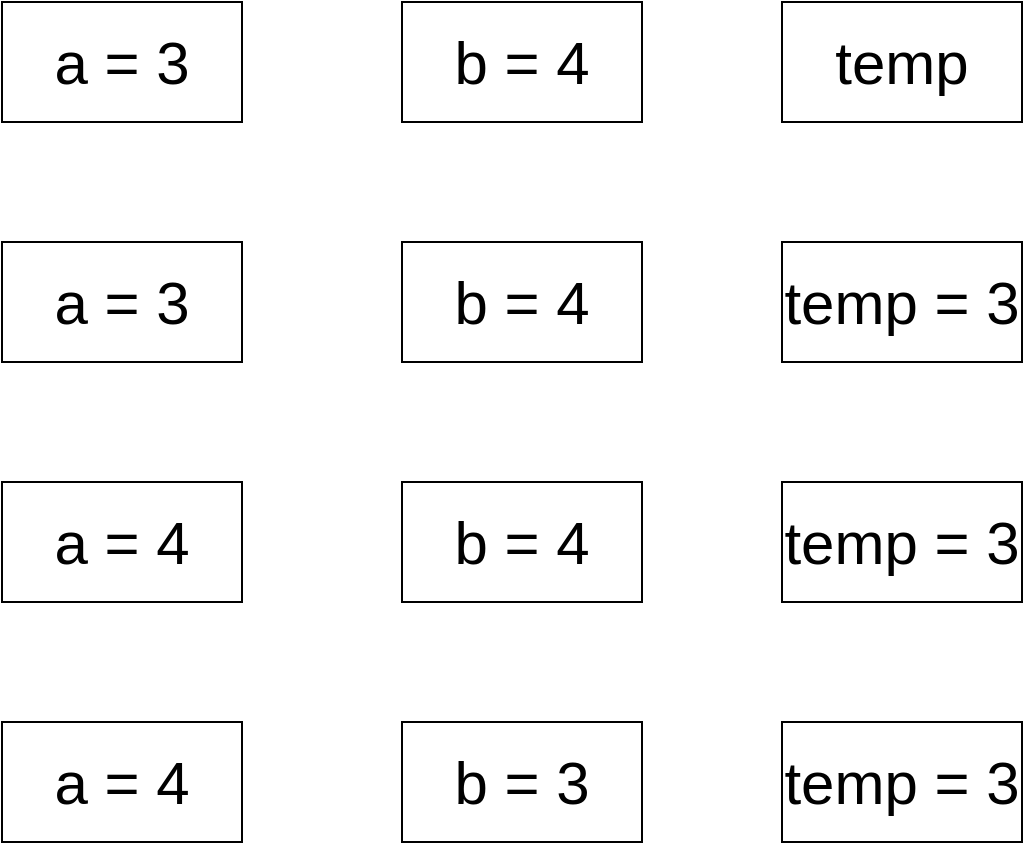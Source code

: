 <mxfile version="20.2.3" type="device"><diagram id="2lqOcl6sgTrcALjDt404" name="Page-1"><mxGraphModel dx="868" dy="450" grid="1" gridSize="10" guides="1" tooltips="1" connect="1" arrows="1" fold="1" page="1" pageScale="1" pageWidth="827" pageHeight="1169" math="0" shadow="0"><root><mxCell id="0"/><mxCell id="1" parent="0"/><mxCell id="5RAurh1eYAD3qJzdlj91-2" value="a = 3" style="rounded=0;whiteSpace=wrap;html=1;fontSize=30;" vertex="1" parent="1"><mxGeometry x="120" y="120" width="120" height="60" as="geometry"/></mxCell><mxCell id="5RAurh1eYAD3qJzdlj91-3" value="b = 4" style="rounded=0;whiteSpace=wrap;html=1;fontSize=30;" vertex="1" parent="1"><mxGeometry x="320" y="120" width="120" height="60" as="geometry"/></mxCell><mxCell id="5RAurh1eYAD3qJzdlj91-6" value="temp" style="rounded=0;whiteSpace=wrap;html=1;fontSize=30;" vertex="1" parent="1"><mxGeometry x="510" y="120" width="120" height="60" as="geometry"/></mxCell><mxCell id="5RAurh1eYAD3qJzdlj91-7" value="a = 3" style="rounded=0;whiteSpace=wrap;html=1;fontSize=30;" vertex="1" parent="1"><mxGeometry x="120" y="240" width="120" height="60" as="geometry"/></mxCell><mxCell id="5RAurh1eYAD3qJzdlj91-8" value="b = 4" style="rounded=0;whiteSpace=wrap;html=1;fontSize=30;" vertex="1" parent="1"><mxGeometry x="320" y="240" width="120" height="60" as="geometry"/></mxCell><mxCell id="5RAurh1eYAD3qJzdlj91-9" value="temp = 3" style="rounded=0;whiteSpace=wrap;html=1;fontSize=30;" vertex="1" parent="1"><mxGeometry x="510" y="240" width="120" height="60" as="geometry"/></mxCell><mxCell id="5RAurh1eYAD3qJzdlj91-10" value="a = 4" style="rounded=0;whiteSpace=wrap;html=1;fontSize=30;" vertex="1" parent="1"><mxGeometry x="120" y="360" width="120" height="60" as="geometry"/></mxCell><mxCell id="5RAurh1eYAD3qJzdlj91-11" value="b = 4" style="rounded=0;whiteSpace=wrap;html=1;fontSize=30;" vertex="1" parent="1"><mxGeometry x="320" y="360" width="120" height="60" as="geometry"/></mxCell><mxCell id="5RAurh1eYAD3qJzdlj91-12" value="temp = 3" style="rounded=0;whiteSpace=wrap;html=1;fontSize=30;" vertex="1" parent="1"><mxGeometry x="510" y="360" width="120" height="60" as="geometry"/></mxCell><mxCell id="5RAurh1eYAD3qJzdlj91-13" value="a = 4" style="rounded=0;whiteSpace=wrap;html=1;fontSize=30;" vertex="1" parent="1"><mxGeometry x="120" y="480" width="120" height="60" as="geometry"/></mxCell><mxCell id="5RAurh1eYAD3qJzdlj91-14" value="b = 3" style="rounded=0;whiteSpace=wrap;html=1;fontSize=30;" vertex="1" parent="1"><mxGeometry x="320" y="480" width="120" height="60" as="geometry"/></mxCell><mxCell id="5RAurh1eYAD3qJzdlj91-15" value="temp = 3" style="rounded=0;whiteSpace=wrap;html=1;fontSize=30;" vertex="1" parent="1"><mxGeometry x="510" y="480" width="120" height="60" as="geometry"/></mxCell></root></mxGraphModel></diagram></mxfile>